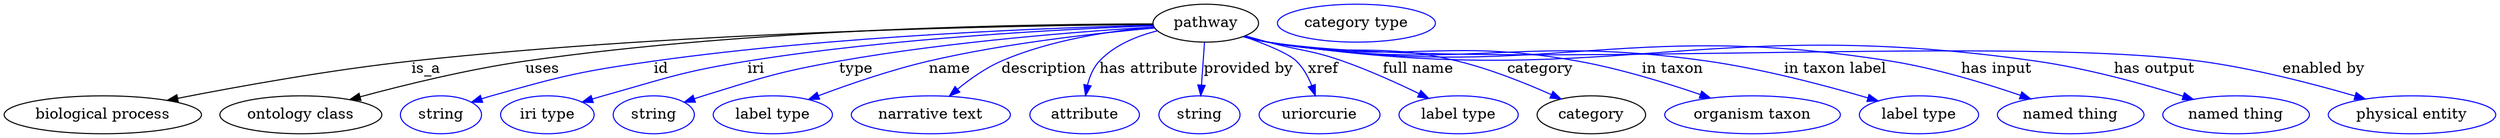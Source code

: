 digraph {
	graph [bb="0,0,2362.9,123"];
	node [label="\N"];
	pathway	[height=0.5,
		label=pathway,
		pos="1138.6,105",
		width=1.3902];
	"biological process"	[height=0.5,
		pos="93.592,18",
		width=2.5998];
	pathway -> "biological process"	[label=is_a,
		lp="400.59,61.5",
		pos="e,154.74,31.684 1088.3,103.78 967.1,102.8 649.72,97.466 386.59,69 310.33,60.75 223.84,45.222 164.72,33.65"];
	"ontology class"	[height=0.5,
		pos="281.59,18",
		width=2.1304];
	pathway -> "ontology class"	[label=uses,
		lp="512.09,61.5",
		pos="e,328.32,32.414 1088.3,104.25 979.53,104.13 714.72,100.32 495.59,69 441.45,61.263 380.85,46.515 338,35.033"];
	id	[color=blue,
		height=0.5,
		label=string,
		pos="414.59,18",
		width=1.0652];
	pathway -> id	[color=blue,
		label=id,
		lp="626.59,61.5",
		pos="e,443.58,29.966 1088.6,102.95 995.8,100.49 790.68,92.632 619.59,69 548.96,59.244 531.24,55.278 462.59,36 459.49,35.128 456.29,34.158 \
453.09,33.138",
		style=solid];
	iri	[color=blue,
		height=0.5,
		label="iri type",
		pos="515.59,18",
		width=1.2277];
	pathway -> iri	[color=blue,
		label=iri,
		lp="713.59,61.5",
		pos="e,549.14,29.97 1088.9,102.53 1008.1,99.559 843.35,91.139 705.59,69 654.43,60.777 597.08,44.705 558.9,32.996",
		style=solid];
	type	[color=blue,
		height=0.5,
		label=string,
		pos="616.59,18",
		width=1.0652];
	pathway -> type	[color=blue,
		label=type,
		lp="807.59,61.5",
		pos="e,645.53,29.953 1089.4,101.4 1021.9,97.286 896.8,87.756 791.59,69 733.75,58.689 719.72,53.344 663.59,36 660.83,35.147 658,34.229 \
655.15,33.277",
		style=solid];
	name	[color=blue,
		height=0.5,
		label="label type",
		pos="729.59,18",
		width=1.5707];
	pathway -> name	[color=blue,
		label=name,
		lp="895.59,61.5",
		pos="e,762.96,32.545 1090.1,100.43 1036.9,95.86 949.35,86.357 875.59,69 840.09,60.646 801.07,47.041 772.3,36.13",
		style=solid];
	description	[color=blue,
		height=0.5,
		label="narrative text",
		pos="879.59,18",
		width=2.0943];
	pathway -> description	[color=blue,
		label=description,
		lp="985.09,61.5",
		pos="e,896.57,35.762 1089.3,101.56 1048.9,98.068 991.06,89.589 944.59,69 930.03,62.549 915.79,52.19 904.36,42.57",
		style=solid];
	"has attribute"	[color=blue,
		height=0.5,
		label=attribute,
		pos="1024.6,18",
		width=1.4443];
	pathway -> "has attribute"	[color=blue,
		label="has attribute",
		lp="1084.6,61.5",
		pos="e,1025.1,36.228 1092.6,97.857 1073.2,93.028 1051.8,84.404 1037.6,69 1031.9,62.793 1028.6,54.382 1026.7,46.23",
		style=solid];
	"provided by"	[color=blue,
		height=0.5,
		label=string,
		pos="1132.6,18",
		width=1.0652];
	pathway -> "provided by"	[color=blue,
		label="provided by",
		lp="1179.1,61.5",
		pos="e,1133.8,36.175 1137.4,86.799 1136.6,75.163 1135.5,59.548 1134.5,46.237",
		style=solid];
	xref	[color=blue,
		height=0.5,
		label=uriorcurie,
		pos="1246.6,18",
		width=1.5887];
	pathway -> xref	[color=blue,
		label=xref,
		lp="1250.1,61.5",
		pos="e,1242.6,36.207 1174.7,92.38 1194.7,85.353 1217,76.361 1224.6,69 1231.1,62.632 1235.9,53.979 1239.2,45.661",
		style=solid];
	"full name"	[color=blue,
		height=0.5,
		label="label type",
		pos="1378.6,18",
		width=1.5707];
	pathway -> "full name"	[color=blue,
		label="full name",
		lp="1340.1,61.5",
		pos="e,1350.2,33.594 1176,93.026 1183.2,90.982 1190.6,88.894 1197.6,87 1229,78.492 1237.9,79.778 1268.6,69 1293.3,60.327 1320.1,48.218 \
1341,38.089",
		style=solid];
	category	[height=0.5,
		pos="1504.6,18",
		width=1.4263];
	pathway -> category	[color=blue,
		label=category,
		lp="1456.1,61.5",
		pos="e,1475.8,32.973 1174.9,92.438 1182.3,90.375 1190.2,88.43 1197.6,87 1276.5,71.808 1299.4,87.905 1377.6,69 1408.4,61.548 1441.7,48.235 \
1466.4,37.219",
		style=solid];
	"in taxon"	[color=blue,
		height=0.5,
		label="organism taxon",
		pos="1657.6,18",
		width=2.3109];
	pathway -> "in taxon"	[color=blue,
		label="in taxon",
		lp="1581.6,61.5",
		pos="e,1617.6,33.886 1174.5,92.3 1182.1,90.22 1190,88.305 1197.6,87 1326.6,64.743 1362.7,92.032 1491.6,69 1531.5,61.874 1575.3,48.422 \
1607.9,37.265",
		style=solid];
	"in taxon label"	[color=blue,
		height=0.5,
		label="label type",
		pos="1815.6,18",
		width=1.5707];
	pathway -> "in taxon label"	[color=blue,
		label="in taxon label",
		lp="1736.1,61.5",
		pos="e,1776.8,31.175 1174.2,92.281 1181.8,90.175 1189.9,88.254 1197.6,87 1380.7,57.109 1430.9,95.151 1614.6,69 1667.4,61.476 1726.6,45.87 \
1766.9,34.082",
		style=solid];
	"has input"	[color=blue,
		height=0.5,
		label="named thing",
		pos="1959.6,18",
		width=1.9318];
	pathway -> "has input"	[color=blue,
		label="has input",
		lp="1889.1,61.5",
		pos="e,1921.5,33.165 1174.1,92.206 1181.8,90.105 1189.9,88.205 1197.6,87 1457.2,46.303 1529.1,110.21 1788.6,69 1831.1,62.246 1878,48.045 \
1911.9,36.498",
		style=solid];
	"has output"	[color=blue,
		height=0.5,
		label="named thing",
		pos="2116.6,18",
		width=1.9318];
	pathway -> "has output"	[color=blue,
		label="has output",
		lp="2039.1,61.5",
		pos="e,2076,32.621 1174.1,92.172 1181.8,90.074 1189.9,88.183 1197.6,87 1517.9,37.731 1605.7,114.55 1926.6,69 1974.8,62.157 2028.3,47.4 \
2066.2,35.682",
		style=solid];
	"enabled by"	[color=blue,
		height=0.5,
		label="physical entity",
		pos="2283.6,18",
		width=2.2026];
	pathway -> "enabled by"	[color=blue,
		label="enabled by",
		lp="2200.1,61.5",
		pos="e,2239.2,33.013 1174.1,92.147 1181.8,90.05 1189.9,88.166 1197.6,87 1391.9,57.551 1886.8,94.764 2081.6,69 2132.5,62.26 2189.3,47.569 \
2229.6,35.846",
		style=solid];
	"named thing_category"	[color=blue,
		height=0.5,
		label="category type",
		pos="1281.6,105",
		width=2.0762];
}
